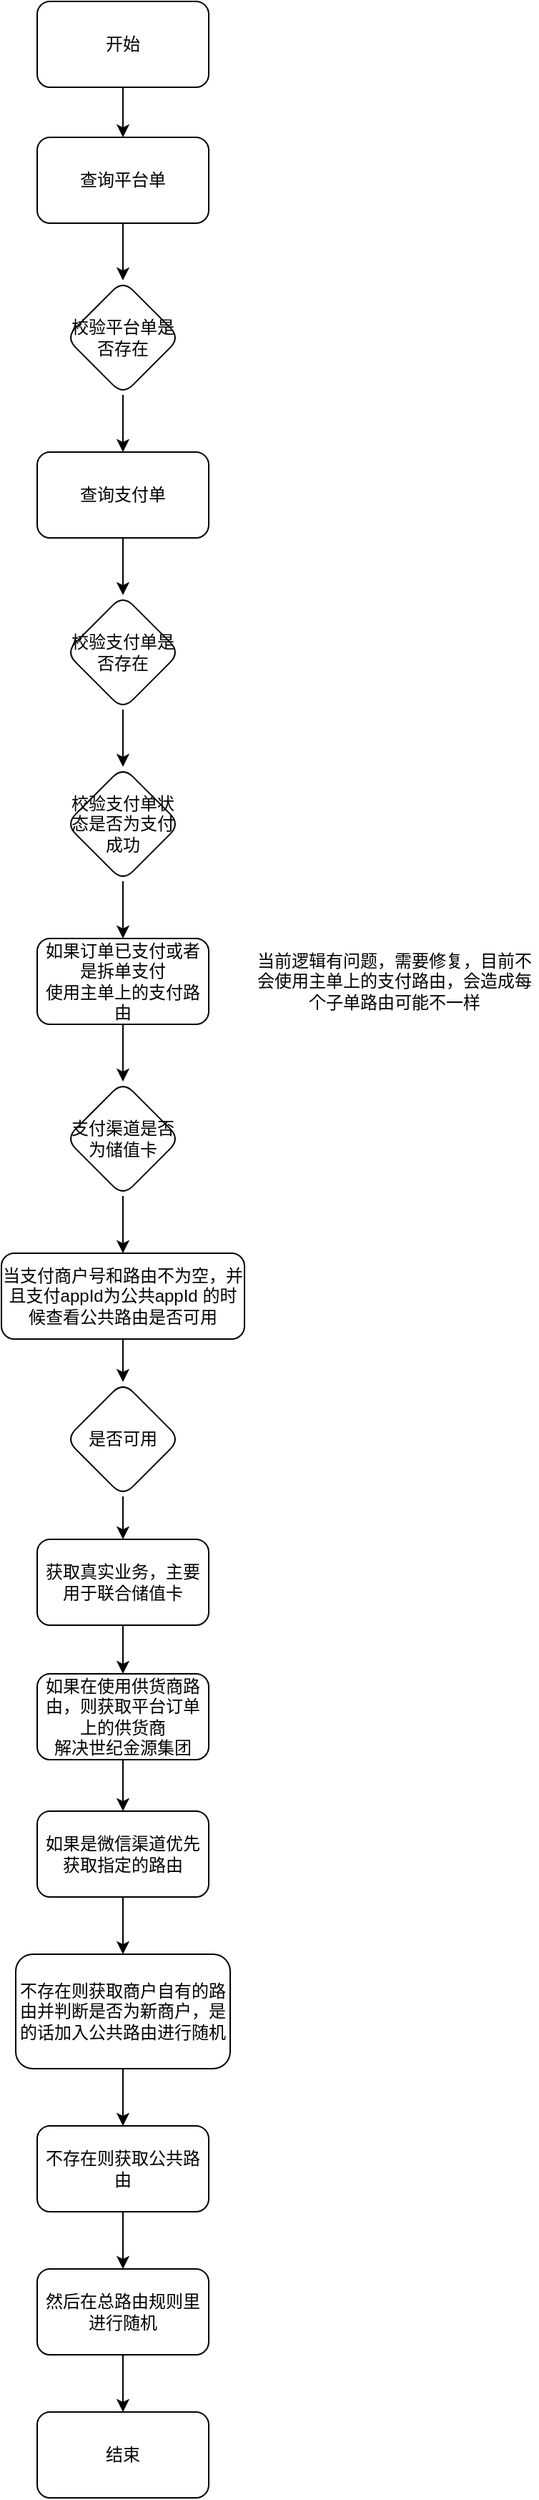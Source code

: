 <mxfile version="24.4.13" type="github">
  <diagram id="C5RBs43oDa-KdzZeNtuy" name="Page-1">
    <mxGraphModel dx="1146" dy="616" grid="1" gridSize="10" guides="1" tooltips="1" connect="1" arrows="1" fold="1" page="1" pageScale="1" pageWidth="827" pageHeight="1169" math="0" shadow="0">
      <root>
        <mxCell id="WIyWlLk6GJQsqaUBKTNV-0" />
        <mxCell id="WIyWlLk6GJQsqaUBKTNV-1" parent="WIyWlLk6GJQsqaUBKTNV-0" />
        <mxCell id="j1xwne1TtUJr2UDmbcfq-16" style="edgeStyle=orthogonalEdgeStyle;rounded=0;orthogonalLoop=1;jettySize=auto;html=1;exitX=0.5;exitY=1;exitDx=0;exitDy=0;entryX=0.5;entryY=0;entryDx=0;entryDy=0;" edge="1" parent="WIyWlLk6GJQsqaUBKTNV-1" source="j1xwne1TtUJr2UDmbcfq-14" target="j1xwne1TtUJr2UDmbcfq-15">
          <mxGeometry relative="1" as="geometry" />
        </mxCell>
        <mxCell id="j1xwne1TtUJr2UDmbcfq-14" value="开始" style="rounded=1;whiteSpace=wrap;html=1;" vertex="1" parent="WIyWlLk6GJQsqaUBKTNV-1">
          <mxGeometry x="330" y="585" width="120" height="60" as="geometry" />
        </mxCell>
        <mxCell id="j1xwne1TtUJr2UDmbcfq-18" value="" style="edgeStyle=orthogonalEdgeStyle;rounded=0;orthogonalLoop=1;jettySize=auto;html=1;" edge="1" parent="WIyWlLk6GJQsqaUBKTNV-1" source="j1xwne1TtUJr2UDmbcfq-15" target="j1xwne1TtUJr2UDmbcfq-17">
          <mxGeometry relative="1" as="geometry" />
        </mxCell>
        <mxCell id="j1xwne1TtUJr2UDmbcfq-15" value="查询平台单" style="rounded=1;whiteSpace=wrap;html=1;" vertex="1" parent="WIyWlLk6GJQsqaUBKTNV-1">
          <mxGeometry x="330" y="680" width="120" height="60" as="geometry" />
        </mxCell>
        <mxCell id="j1xwne1TtUJr2UDmbcfq-20" value="" style="edgeStyle=orthogonalEdgeStyle;rounded=0;orthogonalLoop=1;jettySize=auto;html=1;" edge="1" parent="WIyWlLk6GJQsqaUBKTNV-1" source="j1xwne1TtUJr2UDmbcfq-17" target="j1xwne1TtUJr2UDmbcfq-19">
          <mxGeometry relative="1" as="geometry" />
        </mxCell>
        <mxCell id="j1xwne1TtUJr2UDmbcfq-17" value="校验平台单是否存在" style="rhombus;whiteSpace=wrap;html=1;rounded=1;" vertex="1" parent="WIyWlLk6GJQsqaUBKTNV-1">
          <mxGeometry x="350" y="780" width="80" height="80" as="geometry" />
        </mxCell>
        <mxCell id="j1xwne1TtUJr2UDmbcfq-22" value="" style="edgeStyle=orthogonalEdgeStyle;rounded=0;orthogonalLoop=1;jettySize=auto;html=1;" edge="1" parent="WIyWlLk6GJQsqaUBKTNV-1" source="j1xwne1TtUJr2UDmbcfq-19" target="j1xwne1TtUJr2UDmbcfq-21">
          <mxGeometry relative="1" as="geometry" />
        </mxCell>
        <mxCell id="j1xwne1TtUJr2UDmbcfq-19" value="查询支付单" style="whiteSpace=wrap;html=1;rounded=1;" vertex="1" parent="WIyWlLk6GJQsqaUBKTNV-1">
          <mxGeometry x="330" y="900" width="120" height="60" as="geometry" />
        </mxCell>
        <mxCell id="j1xwne1TtUJr2UDmbcfq-24" value="" style="edgeStyle=orthogonalEdgeStyle;rounded=0;orthogonalLoop=1;jettySize=auto;html=1;" edge="1" parent="WIyWlLk6GJQsqaUBKTNV-1" source="j1xwne1TtUJr2UDmbcfq-21" target="j1xwne1TtUJr2UDmbcfq-23">
          <mxGeometry relative="1" as="geometry" />
        </mxCell>
        <mxCell id="j1xwne1TtUJr2UDmbcfq-21" value="校验支付单是否存在" style="rhombus;whiteSpace=wrap;html=1;rounded=1;" vertex="1" parent="WIyWlLk6GJQsqaUBKTNV-1">
          <mxGeometry x="350" y="1000" width="80" height="80" as="geometry" />
        </mxCell>
        <mxCell id="j1xwne1TtUJr2UDmbcfq-26" value="" style="edgeStyle=orthogonalEdgeStyle;rounded=0;orthogonalLoop=1;jettySize=auto;html=1;" edge="1" parent="WIyWlLk6GJQsqaUBKTNV-1" source="j1xwne1TtUJr2UDmbcfq-23" target="j1xwne1TtUJr2UDmbcfq-25">
          <mxGeometry relative="1" as="geometry" />
        </mxCell>
        <mxCell id="j1xwne1TtUJr2UDmbcfq-23" value="校验支付单状态是否为支付成功" style="rhombus;whiteSpace=wrap;html=1;rounded=1;" vertex="1" parent="WIyWlLk6GJQsqaUBKTNV-1">
          <mxGeometry x="350" y="1120" width="80" height="80" as="geometry" />
        </mxCell>
        <mxCell id="j1xwne1TtUJr2UDmbcfq-29" value="" style="edgeStyle=orthogonalEdgeStyle;rounded=0;orthogonalLoop=1;jettySize=auto;html=1;" edge="1" parent="WIyWlLk6GJQsqaUBKTNV-1" source="j1xwne1TtUJr2UDmbcfq-25" target="j1xwne1TtUJr2UDmbcfq-28">
          <mxGeometry relative="1" as="geometry" />
        </mxCell>
        <mxCell id="j1xwne1TtUJr2UDmbcfq-25" value="如果订单已支付或者是拆单支付&lt;br&gt;使用主单上的支付路由" style="whiteSpace=wrap;html=1;rounded=1;" vertex="1" parent="WIyWlLk6GJQsqaUBKTNV-1">
          <mxGeometry x="330" y="1240" width="120" height="60" as="geometry" />
        </mxCell>
        <mxCell id="j1xwne1TtUJr2UDmbcfq-27" value="当前逻辑有问题，需要修复，目前不会使用主单上的支付路由，会造成每个子单路由可能不一样" style="text;html=1;align=center;verticalAlign=middle;whiteSpace=wrap;rounded=0;" vertex="1" parent="WIyWlLk6GJQsqaUBKTNV-1">
          <mxGeometry x="480" y="1205" width="200" height="130" as="geometry" />
        </mxCell>
        <mxCell id="j1xwne1TtUJr2UDmbcfq-31" value="" style="edgeStyle=orthogonalEdgeStyle;rounded=0;orthogonalLoop=1;jettySize=auto;html=1;" edge="1" parent="WIyWlLk6GJQsqaUBKTNV-1" source="j1xwne1TtUJr2UDmbcfq-28" target="j1xwne1TtUJr2UDmbcfq-30">
          <mxGeometry relative="1" as="geometry" />
        </mxCell>
        <mxCell id="j1xwne1TtUJr2UDmbcfq-28" value="支付渠道是否为储值卡" style="rhombus;whiteSpace=wrap;html=1;rounded=1;" vertex="1" parent="WIyWlLk6GJQsqaUBKTNV-1">
          <mxGeometry x="350" y="1340" width="80" height="80" as="geometry" />
        </mxCell>
        <mxCell id="j1xwne1TtUJr2UDmbcfq-33" value="" style="edgeStyle=orthogonalEdgeStyle;rounded=0;orthogonalLoop=1;jettySize=auto;html=1;" edge="1" parent="WIyWlLk6GJQsqaUBKTNV-1" source="j1xwne1TtUJr2UDmbcfq-30" target="j1xwne1TtUJr2UDmbcfq-32">
          <mxGeometry relative="1" as="geometry" />
        </mxCell>
        <mxCell id="j1xwne1TtUJr2UDmbcfq-30" value="当支付商户号和路由不为空，并且支付appId为公共appId 的时候查看公共路由是否可用" style="whiteSpace=wrap;html=1;rounded=1;" vertex="1" parent="WIyWlLk6GJQsqaUBKTNV-1">
          <mxGeometry x="305" y="1460" width="170" height="60" as="geometry" />
        </mxCell>
        <mxCell id="j1xwne1TtUJr2UDmbcfq-35" value="" style="edgeStyle=orthogonalEdgeStyle;rounded=0;orthogonalLoop=1;jettySize=auto;html=1;" edge="1" parent="WIyWlLk6GJQsqaUBKTNV-1" source="j1xwne1TtUJr2UDmbcfq-32" target="j1xwne1TtUJr2UDmbcfq-34">
          <mxGeometry relative="1" as="geometry" />
        </mxCell>
        <mxCell id="j1xwne1TtUJr2UDmbcfq-32" value="是否可用" style="rhombus;whiteSpace=wrap;html=1;rounded=1;" vertex="1" parent="WIyWlLk6GJQsqaUBKTNV-1">
          <mxGeometry x="350" y="1550" width="80" height="80" as="geometry" />
        </mxCell>
        <mxCell id="j1xwne1TtUJr2UDmbcfq-37" value="" style="edgeStyle=orthogonalEdgeStyle;rounded=0;orthogonalLoop=1;jettySize=auto;html=1;" edge="1" parent="WIyWlLk6GJQsqaUBKTNV-1" source="j1xwne1TtUJr2UDmbcfq-34" target="j1xwne1TtUJr2UDmbcfq-36">
          <mxGeometry relative="1" as="geometry" />
        </mxCell>
        <mxCell id="j1xwne1TtUJr2UDmbcfq-34" value="获取真实业务，主要用于联合储值卡" style="whiteSpace=wrap;html=1;rounded=1;" vertex="1" parent="WIyWlLk6GJQsqaUBKTNV-1">
          <mxGeometry x="330" y="1660" width="120" height="60" as="geometry" />
        </mxCell>
        <mxCell id="j1xwne1TtUJr2UDmbcfq-39" value="" style="edgeStyle=orthogonalEdgeStyle;rounded=0;orthogonalLoop=1;jettySize=auto;html=1;" edge="1" parent="WIyWlLk6GJQsqaUBKTNV-1" source="j1xwne1TtUJr2UDmbcfq-36" target="j1xwne1TtUJr2UDmbcfq-38">
          <mxGeometry relative="1" as="geometry" />
        </mxCell>
        <mxCell id="j1xwne1TtUJr2UDmbcfq-36" value="如果在使用供货商路由，则获取平台订单上的供货商&lt;div&gt;解决世纪金源集团&lt;/div&gt;" style="whiteSpace=wrap;html=1;rounded=1;" vertex="1" parent="WIyWlLk6GJQsqaUBKTNV-1">
          <mxGeometry x="330" y="1754" width="120" height="60" as="geometry" />
        </mxCell>
        <mxCell id="j1xwne1TtUJr2UDmbcfq-41" value="" style="edgeStyle=orthogonalEdgeStyle;rounded=0;orthogonalLoop=1;jettySize=auto;html=1;" edge="1" parent="WIyWlLk6GJQsqaUBKTNV-1" source="j1xwne1TtUJr2UDmbcfq-38" target="j1xwne1TtUJr2UDmbcfq-40">
          <mxGeometry relative="1" as="geometry" />
        </mxCell>
        <mxCell id="j1xwne1TtUJr2UDmbcfq-38" value="如果是微信渠道优先获取指定的路由" style="whiteSpace=wrap;html=1;rounded=1;" vertex="1" parent="WIyWlLk6GJQsqaUBKTNV-1">
          <mxGeometry x="330" y="1850" width="120" height="60" as="geometry" />
        </mxCell>
        <mxCell id="j1xwne1TtUJr2UDmbcfq-43" value="" style="edgeStyle=orthogonalEdgeStyle;rounded=0;orthogonalLoop=1;jettySize=auto;html=1;" edge="1" parent="WIyWlLk6GJQsqaUBKTNV-1" source="j1xwne1TtUJr2UDmbcfq-40" target="j1xwne1TtUJr2UDmbcfq-42">
          <mxGeometry relative="1" as="geometry" />
        </mxCell>
        <mxCell id="j1xwne1TtUJr2UDmbcfq-40" value="不存在则获取商户自有的路由并判断是否为新商户，是的话加入公共路由进行随机" style="whiteSpace=wrap;html=1;rounded=1;" vertex="1" parent="WIyWlLk6GJQsqaUBKTNV-1">
          <mxGeometry x="315" y="1950" width="150" height="80" as="geometry" />
        </mxCell>
        <mxCell id="j1xwne1TtUJr2UDmbcfq-45" value="" style="edgeStyle=orthogonalEdgeStyle;rounded=0;orthogonalLoop=1;jettySize=auto;html=1;" edge="1" parent="WIyWlLk6GJQsqaUBKTNV-1" source="j1xwne1TtUJr2UDmbcfq-42" target="j1xwne1TtUJr2UDmbcfq-44">
          <mxGeometry relative="1" as="geometry" />
        </mxCell>
        <mxCell id="j1xwne1TtUJr2UDmbcfq-42" value="不存在则获取公共路由" style="whiteSpace=wrap;html=1;rounded=1;" vertex="1" parent="WIyWlLk6GJQsqaUBKTNV-1">
          <mxGeometry x="330" y="2070" width="120" height="60" as="geometry" />
        </mxCell>
        <mxCell id="j1xwne1TtUJr2UDmbcfq-47" value="" style="edgeStyle=orthogonalEdgeStyle;rounded=0;orthogonalLoop=1;jettySize=auto;html=1;" edge="1" parent="WIyWlLk6GJQsqaUBKTNV-1" source="j1xwne1TtUJr2UDmbcfq-44" target="j1xwne1TtUJr2UDmbcfq-46">
          <mxGeometry relative="1" as="geometry" />
        </mxCell>
        <mxCell id="j1xwne1TtUJr2UDmbcfq-44" value="然后在总路由规则里进行随机" style="whiteSpace=wrap;html=1;rounded=1;" vertex="1" parent="WIyWlLk6GJQsqaUBKTNV-1">
          <mxGeometry x="330" y="2170" width="120" height="60" as="geometry" />
        </mxCell>
        <mxCell id="j1xwne1TtUJr2UDmbcfq-46" value="结束" style="whiteSpace=wrap;html=1;rounded=1;" vertex="1" parent="WIyWlLk6GJQsqaUBKTNV-1">
          <mxGeometry x="330" y="2270" width="120" height="60" as="geometry" />
        </mxCell>
      </root>
    </mxGraphModel>
  </diagram>
</mxfile>
